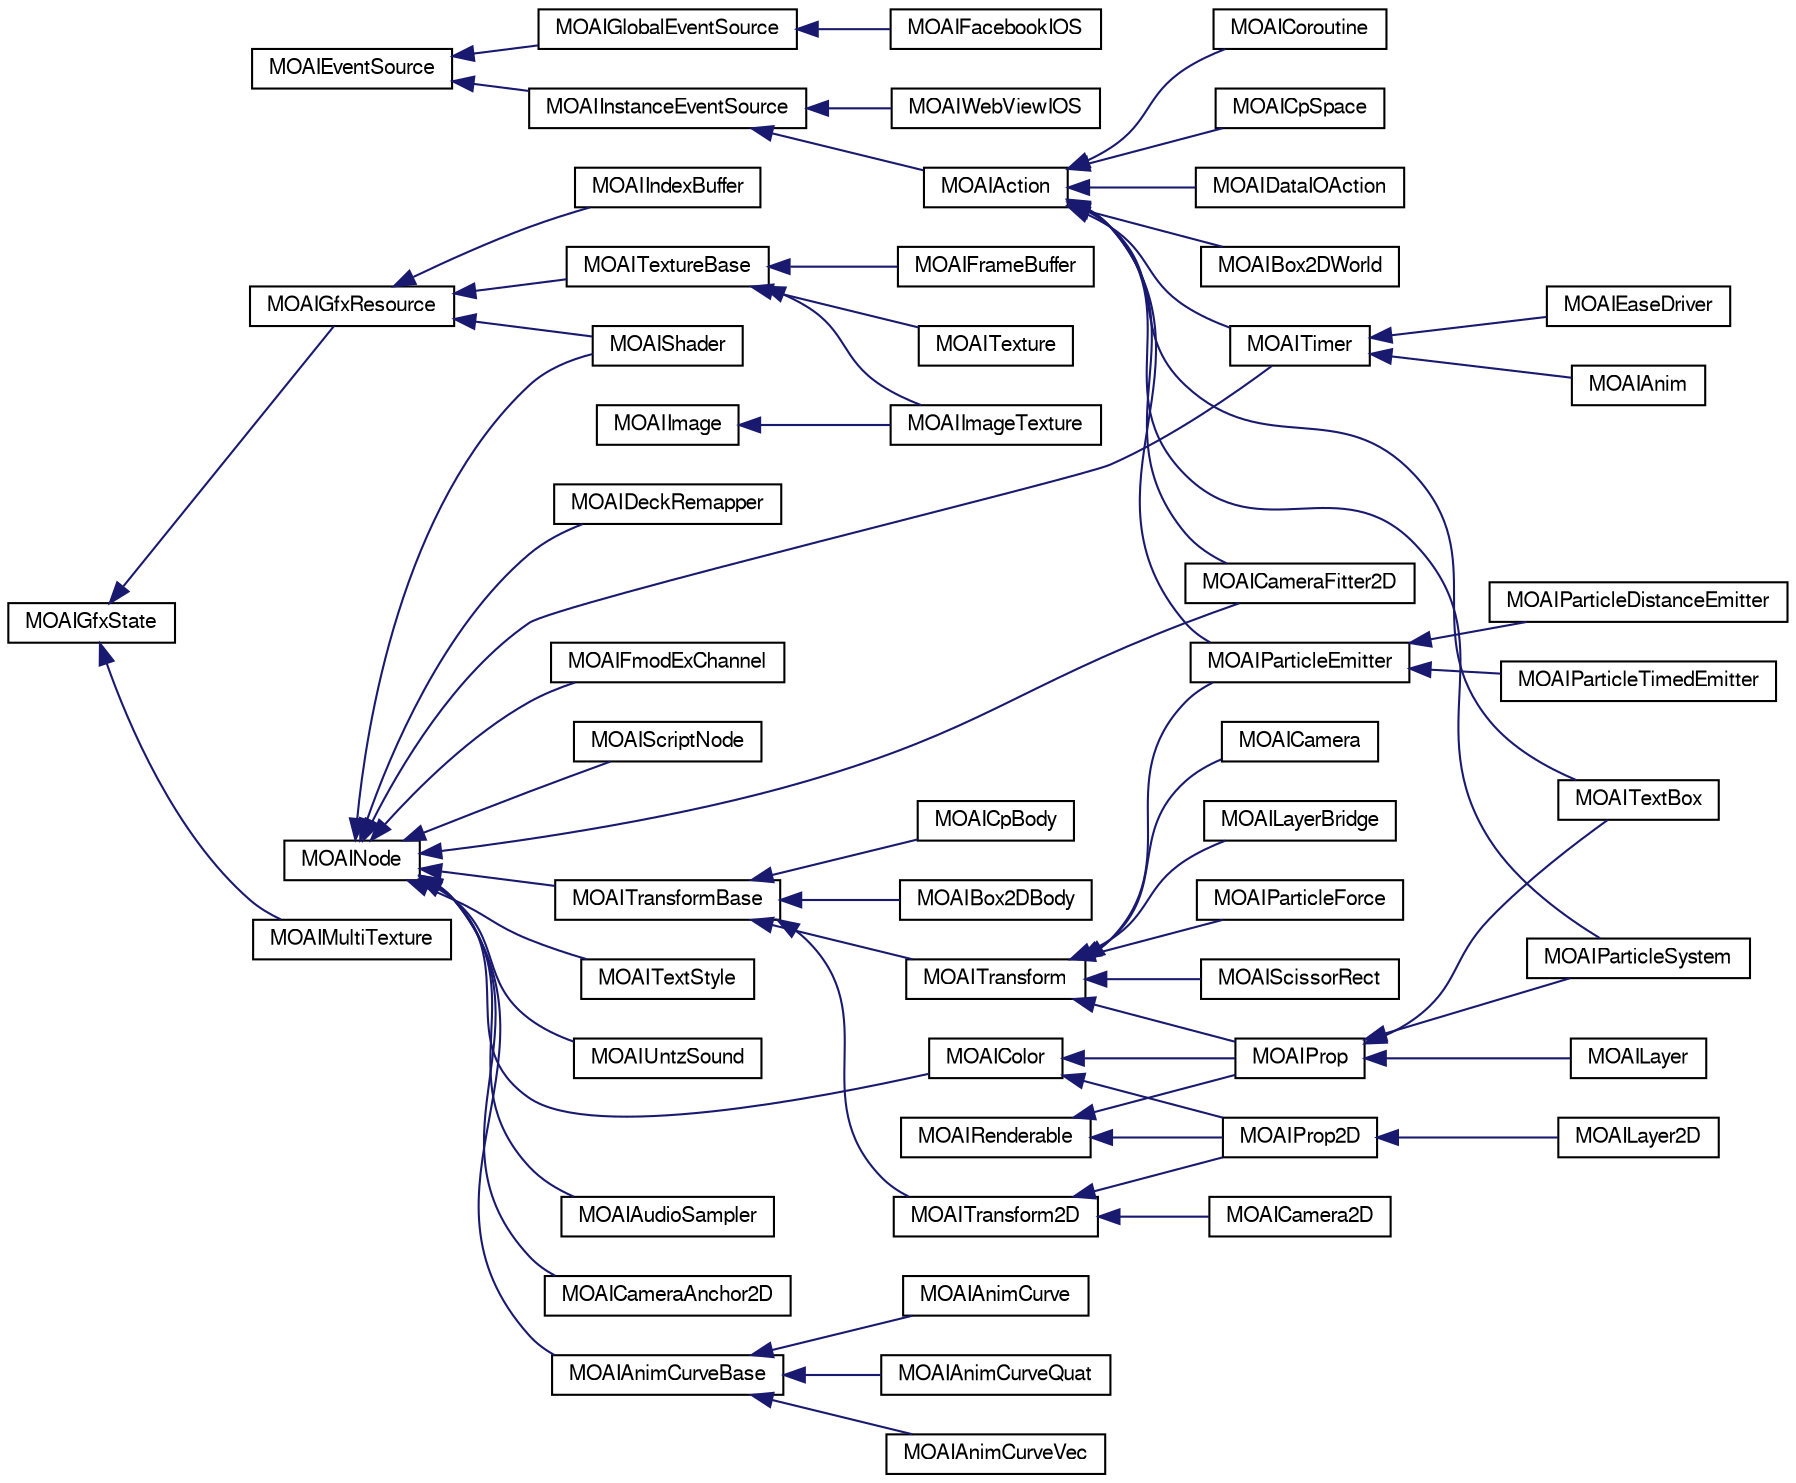 digraph G
{
  edge [fontname="FreeSans",fontsize="10",labelfontname="FreeSans",labelfontsize="10"];
  node [fontname="FreeSans",fontsize="10",shape=record];
  rankdir=LR;
  Node1 [label="MOAIEventSource",height=0.2,width=0.4,color="black", fillcolor="white", style="filled",URL="$class_m_o_a_i_event_source.html",tooltip="Base class for all Lua-bound Moai objects that emit events and have an event table."];
  Node1 -> Node2 [dir=back,color="midnightblue",fontsize="10",style="solid",fontname="FreeSans"];
  Node2 [label="MOAIGlobalEventSource",height=0.2,width=0.4,color="black", fillcolor="white", style="filled",URL="$class_m_o_a_i_global_event_source.html",tooltip="Derivation of MOAIEventSource for global lua objects."];
  Node2 -> Node3 [dir=back,color="midnightblue",fontsize="10",style="solid",fontname="FreeSans"];
  Node3 [label="MOAIFacebookIOS",height=0.2,width=0.4,color="black", fillcolor="white", style="filled",URL="$class_m_o_a_i_facebook_i_o_s.html",tooltip="Wrapper for Facebook integration on iOS devices. Facebook provides social integration for sharing on ..."];
  Node1 -> Node4 [dir=back,color="midnightblue",fontsize="10",style="solid",fontname="FreeSans"];
  Node4 [label="MOAIInstanceEventSource",height=0.2,width=0.4,color="black", fillcolor="white", style="filled",URL="$class_m_o_a_i_instance_event_source.html",tooltip="Derivation of MOAIEventSource for non-global lua objects."];
  Node4 -> Node5 [dir=back,color="midnightblue",fontsize="10",style="solid",fontname="FreeSans"];
  Node5 [label="MOAIAction",height=0.2,width=0.4,color="black", fillcolor="white", style="filled",URL="$class_m_o_a_i_action.html",tooltip="Base class for actions.   	&lt;table cellpadding=&quot;8&quot;&gt;&lt;tr&gt; &lt;td vertical-align=&q..."];
  Node5 -> Node6 [dir=back,color="midnightblue",fontsize="10",style="solid",fontname="FreeSans"];
  Node6 [label="MOAIBox2DWorld",height=0.2,width=0.4,color="black", fillcolor="white", style="filled",URL="$class_m_o_a_i_box2_d_world.html",tooltip="Box2D world.   	&lt;table cellpadding=&quot;8&quot;&gt;&lt;tr&gt; &lt;td vertical-align=&quot;top&quo..."];
  Node5 -> Node7 [dir=back,color="midnightblue",fontsize="10",style="solid",fontname="FreeSans"];
  Node7 [label="MOAICameraFitter2D",height=0.2,width=0.4,color="black", fillcolor="white", style="filled",URL="$class_m_o_a_i_camera_fitter2_d.html",tooltip="Action to dynamically fit a camera transform to a set of targets given a viewport and world space con..."];
  Node5 -> Node8 [dir=back,color="midnightblue",fontsize="10",style="solid",fontname="FreeSans"];
  Node8 [label="MOAICoroutine",height=0.2,width=0.4,color="black", fillcolor="white", style="filled",URL="$class_m_o_a_i_coroutine.html",tooltip="Binds a Lua coroutine to a MOAIAction."];
  Node5 -> Node9 [dir=back,color="midnightblue",fontsize="10",style="solid",fontname="FreeSans"];
  Node9 [label="MOAICpSpace",height=0.2,width=0.4,color="black", fillcolor="white", style="filled",URL="$class_m_o_a_i_cp_space.html",tooltip="Chipmunk Space.   	&lt;table cellpadding=&quot;8&quot;&gt;&lt;tr&gt; &lt;td vertical-align=&quot;top&..."];
  Node5 -> Node10 [dir=back,color="midnightblue",fontsize="10",style="solid",fontname="FreeSans"];
  Node10 [label="MOAIDataIOAction",height=0.2,width=0.4,color="black", fillcolor="white", style="filled",URL="$class_m_o_a_i_data_i_o_action.html",tooltip="Action for asynchronously loading and saving data."];
  Node5 -> Node11 [dir=back,color="midnightblue",fontsize="10",style="solid",fontname="FreeSans"];
  Node11 [label="MOAIParticleEmitter",height=0.2,width=0.4,color="black", fillcolor="white", style="filled",URL="$class_m_o_a_i_particle_emitter.html",tooltip="Particle emitter."];
  Node11 -> Node12 [dir=back,color="midnightblue",fontsize="10",style="solid",fontname="FreeSans"];
  Node12 [label="MOAIParticleDistanceEmitter",height=0.2,width=0.4,color="black", fillcolor="white", style="filled",URL="$class_m_o_a_i_particle_distance_emitter.html",tooltip="Particle emitter."];
  Node11 -> Node13 [dir=back,color="midnightblue",fontsize="10",style="solid",fontname="FreeSans"];
  Node13 [label="MOAIParticleTimedEmitter",height=0.2,width=0.4,color="black", fillcolor="white", style="filled",URL="$class_m_o_a_i_particle_timed_emitter.html",tooltip="Particle emitter."];
  Node5 -> Node14 [dir=back,color="midnightblue",fontsize="10",style="solid",fontname="FreeSans"];
  Node14 [label="MOAIParticleSystem",height=0.2,width=0.4,color="black", fillcolor="white", style="filled",URL="$class_m_o_a_i_particle_system.html",tooltip="Particle system."];
  Node5 -> Node15 [dir=back,color="midnightblue",fontsize="10",style="solid",fontname="FreeSans"];
  Node15 [label="MOAITextBox",height=0.2,width=0.4,color="black", fillcolor="white", style="filled",URL="$class_m_o_a_i_text_box.html"];
  Node5 -> Node16 [dir=back,color="midnightblue",fontsize="10",style="solid",fontname="FreeSans"];
  Node16 [label="MOAITimer",height=0.2,width=0.4,color="black", fillcolor="white", style="filled",URL="$class_m_o_a_i_timer.html",tooltip="Timer class for driving curves and animations.   	&lt;table cellpadding=&quot;8&quot;&gt;&lt;tr&gt; &..."];
  Node16 -> Node17 [dir=back,color="midnightblue",fontsize="10",style="solid",fontname="FreeSans"];
  Node17 [label="MOAIAnim",height=0.2,width=0.4,color="black", fillcolor="white", style="filled",URL="$class_m_o_a_i_anim.html",tooltip="Bind anim curves to nodes and provides timer controls for anim playback."];
  Node16 -> Node18 [dir=back,color="midnightblue",fontsize="10",style="solid",fontname="FreeSans"];
  Node18 [label="MOAIEaseDriver",height=0.2,width=0.4,color="black", fillcolor="white", style="filled",URL="$class_m_o_a_i_ease_driver.html",tooltip="Action that applies simple ease curves to node attributes."];
  Node4 -> Node19 [dir=back,color="midnightblue",fontsize="10",style="solid",fontname="FreeSans"];
  Node19 [label="MOAIWebViewIOS",height=0.2,width=0.4,color="black", fillcolor="white", style="filled",URL="$class_m_o_a_i_web_view_i_o_s.html",tooltip="Wrapper for UIWebView interaction on iOS devices.   	&lt;table cellpadding=&quot;8&quot;&gt;&lt;tr&gt..."];
  Node20 [label="MOAIGfxState",height=0.2,width=0.4,color="black", fillcolor="white", style="filled",URL="$class_m_o_a_i_gfx_state.html",tooltip="Abstract base class for objects that represent changes to graphics state."];
  Node20 -> Node21 [dir=back,color="midnightblue",fontsize="10",style="solid",fontname="FreeSans"];
  Node21 [label="MOAIGfxResource",height=0.2,width=0.4,color="black", fillcolor="white", style="filled",URL="$class_m_o_a_i_gfx_resource.html",tooltip="Base class for graphics resources owned by OpenGL. Implements resource lifecycle including restoratio..."];
  Node21 -> Node22 [dir=back,color="midnightblue",fontsize="10",style="solid",fontname="FreeSans"];
  Node22 [label="MOAIIndexBuffer",height=0.2,width=0.4,color="black", fillcolor="white", style="filled",URL="$class_m_o_a_i_index_buffer.html",tooltip="Index buffer class. Unused at this time."];
  Node21 -> Node23 [dir=back,color="midnightblue",fontsize="10",style="solid",fontname="FreeSans"];
  Node23 [label="MOAIShader",height=0.2,width=0.4,color="black", fillcolor="white", style="filled",URL="$class_m_o_a_i_shader.html",tooltip="Programmable shader class.   	&lt;table cellpadding=&quot;8&quot;&gt;&lt;tr&gt; &lt;td vertical-align..."];
  Node21 -> Node24 [dir=back,color="midnightblue",fontsize="10",style="solid",fontname="FreeSans"];
  Node24 [label="MOAITextureBase",height=0.2,width=0.4,color="black", fillcolor="white", style="filled",URL="$class_m_o_a_i_texture_base.html",tooltip="Base class for texture resources.   	&lt;table cellpadding=&quot;8&quot;&gt;&lt;tr&gt; &lt;td vertica..."];
  Node24 -> Node25 [dir=back,color="midnightblue",fontsize="10",style="solid",fontname="FreeSans"];
  Node25 [label="MOAIFrameBuffer",height=0.2,width=0.4,color="black", fillcolor="white", style="filled",URL="$class_m_o_a_i_frame_buffer.html",tooltip="This is an implementation of a frame buffer that may be attached to a MOAILayer for offscreen renderi..."];
  Node24 -> Node26 [dir=back,color="midnightblue",fontsize="10",style="solid",fontname="FreeSans"];
  Node26 [label="MOAIImageTexture",height=0.2,width=0.4,color="black", fillcolor="white", style="filled",URL="$class_m_o_a_i_image_texture.html",tooltip="Binds an image (CPU memory) to a texture (GPU memory). Regions of the texture (or the entire texture)..."];
  Node24 -> Node27 [dir=back,color="midnightblue",fontsize="10",style="solid",fontname="FreeSans"];
  Node27 [label="MOAITexture",height=0.2,width=0.4,color="black", fillcolor="white", style="filled",URL="$class_m_o_a_i_texture.html",tooltip="Texture class."];
  Node20 -> Node28 [dir=back,color="midnightblue",fontsize="10",style="solid",fontname="FreeSans"];
  Node28 [label="MOAIMultiTexture",height=0.2,width=0.4,color="black", fillcolor="white", style="filled",URL="$class_m_o_a_i_multi_texture.html",tooltip="Attay of textures for multi-texturing."];
  Node29 [label="MOAIImage",height=0.2,width=0.4,color="black", fillcolor="white", style="filled",URL="$class_m_o_a_i_image.html",tooltip="Image/bitmap class.   	&lt;table cellpadding=&quot;8&quot;&gt;&lt;tr&gt; &lt;td vertical-align=&quot;..."];
  Node29 -> Node26 [dir=back,color="midnightblue",fontsize="10",style="solid",fontname="FreeSans"];
  Node30 [label="MOAINode",height=0.2,width=0.4,color="black", fillcolor="white", style="filled",URL="$class_m_o_a_i_node.html",tooltip="Base for all attribute bearing Moai objects and dependency graph nodes."];
  Node30 -> Node31 [dir=back,color="midnightblue",fontsize="10",style="solid",fontname="FreeSans"];
  Node31 [label="MOAIAnimCurveBase",height=0.2,width=0.4,color="black", fillcolor="white", style="filled",URL="$class_m_o_a_i_anim_curve_base.html",tooltip="Piecewise animation function with one input (time) and one output (value). This is the base class for..."];
  Node31 -> Node32 [dir=back,color="midnightblue",fontsize="10",style="solid",fontname="FreeSans"];
  Node32 [label="MOAIAnimCurve",height=0.2,width=0.4,color="black", fillcolor="white", style="filled",URL="$class_m_o_a_i_anim_curve.html",tooltip="Implementation of anim curve for floating point values."];
  Node31 -> Node33 [dir=back,color="midnightblue",fontsize="10",style="solid",fontname="FreeSans"];
  Node33 [label="MOAIAnimCurveQuat",height=0.2,width=0.4,color="black", fillcolor="white", style="filled",URL="$class_m_o_a_i_anim_curve_quat.html",tooltip="Implementation of anim curve for rotation (via quaternion) values."];
  Node31 -> Node34 [dir=back,color="midnightblue",fontsize="10",style="solid",fontname="FreeSans"];
  Node34 [label="MOAIAnimCurveVec",height=0.2,width=0.4,color="black", fillcolor="white", style="filled",URL="$class_m_o_a_i_anim_curve_vec.html",tooltip="Implementation of anim curve for 3D vector values."];
  Node30 -> Node35 [dir=back,color="midnightblue",fontsize="10",style="solid",fontname="FreeSans"];
  Node35 [label="MOAIAudioSampler",height=0.2,width=0.4,color="black", fillcolor="white", style="filled",URL="$class_m_o_a_i_audio_sampler.html",tooltip="Audio sampler singleton."];
  Node30 -> Node36 [dir=back,color="midnightblue",fontsize="10",style="solid",fontname="FreeSans"];
  Node36 [label="MOAICameraAnchor2D",height=0.2,width=0.4,color="black", fillcolor="white", style="filled",URL="$class_m_o_a_i_camera_anchor2_d.html",tooltip="Attaches fitting information to a transform. Used by MOAICameraFitter2D."];
  Node30 -> Node7 [dir=back,color="midnightblue",fontsize="10",style="solid",fontname="FreeSans"];
  Node30 -> Node37 [dir=back,color="midnightblue",fontsize="10",style="solid",fontname="FreeSans"];
  Node37 [label="MOAIColor",height=0.2,width=0.4,color="black", fillcolor="white", style="filled",URL="$class_m_o_a_i_color.html",tooltip="Color vector with animation helper methods.   	&lt;table cellpadding=&quot;8&quot;&gt;&lt;tr&gt; &lt;..."];
  Node37 -> Node38 [dir=back,color="midnightblue",fontsize="10",style="solid",fontname="FreeSans"];
  Node38 [label="MOAIProp",height=0.2,width=0.4,color="black", fillcolor="white", style="filled",URL="$class_m_o_a_i_prop.html",tooltip="Base class for props.   	&lt;table cellpadding=&quot;8&quot;&gt;&lt;tr&gt; &lt;td vertical-align=&quo..."];
  Node38 -> Node39 [dir=back,color="midnightblue",fontsize="10",style="solid",fontname="FreeSans"];
  Node39 [label="MOAILayer",height=0.2,width=0.4,color="black", fillcolor="white", style="filled",URL="$class_m_o_a_i_layer.html",tooltip="Scene controls class.   	&lt;table cellpadding=&quot;8&quot;&gt;&lt;tr&gt; &lt;td vertical-align=&quo..."];
  Node38 -> Node14 [dir=back,color="midnightblue",fontsize="10",style="solid",fontname="FreeSans"];
  Node38 -> Node15 [dir=back,color="midnightblue",fontsize="10",style="solid",fontname="FreeSans"];
  Node37 -> Node40 [dir=back,color="midnightblue",fontsize="10",style="solid",fontname="FreeSans"];
  Node40 [label="MOAIProp2D",height=0.2,width=0.4,color="black", fillcolor="white", style="filled",URL="$class_m_o_a_i_prop2_d.html",tooltip="2D prop."];
  Node40 -> Node41 [dir=back,color="midnightblue",fontsize="10",style="solid",fontname="FreeSans"];
  Node41 [label="MOAILayer2D",height=0.2,width=0.4,color="black", fillcolor="white", style="filled",URL="$class_m_o_a_i_layer2_d.html",tooltip="2D layer.   	&lt;table cellpadding=&quot;8&quot;&gt;&lt;tr&gt; &lt;td vertical-align=&quot;top&quot;&..."];
  Node30 -> Node42 [dir=back,color="midnightblue",fontsize="10",style="solid",fontname="FreeSans"];
  Node42 [label="MOAIDeckRemapper",height=0.2,width=0.4,color="black", fillcolor="white", style="filled",URL="$class_m_o_a_i_deck_remapper.html",tooltip="Remap deck indices. Most useful for controlling animated tiles in tilemaps. All indices are exposed a..."];
  Node30 -> Node43 [dir=back,color="midnightblue",fontsize="10",style="solid",fontname="FreeSans"];
  Node43 [label="MOAIFmodExChannel",height=0.2,width=0.4,color="black", fillcolor="white", style="filled",URL="$class_m_o_a_i_fmod_ex_channel.html",tooltip="FMOD singleton."];
  Node30 -> Node44 [dir=back,color="midnightblue",fontsize="10",style="solid",fontname="FreeSans"];
  Node44 [label="MOAIScriptNode",height=0.2,width=0.4,color="black", fillcolor="white", style="filled",URL="$class_m_o_a_i_script_node.html",tooltip="User scriptable dependency node. User may specify Lua callback to handle node updating as well as cus..."];
  Node30 -> Node23 [dir=back,color="midnightblue",fontsize="10",style="solid",fontname="FreeSans"];
  Node30 -> Node45 [dir=back,color="midnightblue",fontsize="10",style="solid",fontname="FreeSans"];
  Node45 [label="MOAITextStyle",height=0.2,width=0.4,color="black", fillcolor="white", style="filled",URL="$class_m_o_a_i_text_style.html",tooltip="Represents a style that may be applied to a text box or a secion of text in a text box using a style ..."];
  Node30 -> Node16 [dir=back,color="midnightblue",fontsize="10",style="solid",fontname="FreeSans"];
  Node30 -> Node46 [dir=back,color="midnightblue",fontsize="10",style="solid",fontname="FreeSans"];
  Node46 [label="MOAITransformBase",height=0.2,width=0.4,color="black", fillcolor="white", style="filled",URL="$class_m_o_a_i_transform_base.html",tooltip="Base class for 2D affine transforms.   	&lt;table cellpadding=&quot;8&quot;&gt;&lt;tr&gt; &lt;td vert..."];
  Node46 -> Node47 [dir=back,color="midnightblue",fontsize="10",style="solid",fontname="FreeSans"];
  Node47 [label="MOAIBox2DBody",height=0.2,width=0.4,color="black", fillcolor="white", style="filled",URL="$class_m_o_a_i_box2_d_body.html",tooltip="Box2D body.   	&lt;table cellpadding=&quot;8&quot;&gt;&lt;tr&gt; &lt;td vertical-align=&quot;top&quot..."];
  Node46 -> Node48 [dir=back,color="midnightblue",fontsize="10",style="solid",fontname="FreeSans"];
  Node48 [label="MOAICpBody",height=0.2,width=0.4,color="black", fillcolor="white", style="filled",URL="$class_m_o_a_i_cp_body.html",tooltip="Chipmunk Body.   	&lt;table cellpadding=&quot;8&quot;&gt;&lt;tr&gt; &lt;td vertical-align=&quot;top&q..."];
  Node46 -> Node49 [dir=back,color="midnightblue",fontsize="10",style="solid",fontname="FreeSans"];
  Node49 [label="MOAITransform",height=0.2,width=0.4,color="black", fillcolor="white", style="filled",URL="$class_m_o_a_i_transform.html",tooltip="Transformation hierarchy node.   	&lt;table cellpadding=&quot;8&quot;&gt;&lt;tr&gt; &lt;td vertical-a..."];
  Node49 -> Node50 [dir=back,color="midnightblue",fontsize="10",style="solid",fontname="FreeSans"];
  Node50 [label="MOAICamera",height=0.2,width=0.4,color="black", fillcolor="white", style="filled",URL="$class_m_o_a_i_camera.html",tooltip="Perspective or orthographic camera."];
  Node49 -> Node51 [dir=back,color="midnightblue",fontsize="10",style="solid",fontname="FreeSans"];
  Node51 [label="MOAILayerBridge",height=0.2,width=0.4,color="black", fillcolor="white", style="filled",URL="$class_m_o_a_i_layer_bridge.html",tooltip="2D transform for connecting transforms across scenes. Useful for HUD overlay items and map pins..."];
  Node49 -> Node11 [dir=back,color="midnightblue",fontsize="10",style="solid",fontname="FreeSans"];
  Node49 -> Node52 [dir=back,color="midnightblue",fontsize="10",style="solid",fontname="FreeSans"];
  Node52 [label="MOAIParticleForce",height=0.2,width=0.4,color="black", fillcolor="white", style="filled",URL="$class_m_o_a_i_particle_force.html",tooltip="Particle force.   	&lt;table cellpadding=&quot;8&quot;&gt;&lt;tr&gt; &lt;td vertical-align=&quot;top&..."];
  Node49 -> Node38 [dir=back,color="midnightblue",fontsize="10",style="solid",fontname="FreeSans"];
  Node49 -> Node53 [dir=back,color="midnightblue",fontsize="10",style="solid",fontname="FreeSans"];
  Node53 [label="MOAIScissorRect",height=0.2,width=0.4,color="black", fillcolor="white", style="filled",URL="$class_m_o_a_i_scissor_rect.html",tooltip="Class for clipping props when drawing."];
  Node46 -> Node54 [dir=back,color="midnightblue",fontsize="10",style="solid",fontname="FreeSans"];
  Node54 [label="MOAITransform2D",height=0.2,width=0.4,color="black", fillcolor="white", style="filled",URL="$class_m_o_a_i_transform2_d.html",tooltip="2D transformation hierarchy node.   	&lt;table cellpadding=&quot;8&quot;&gt;&lt;tr&gt; &lt;td vertica..."];
  Node54 -> Node55 [dir=back,color="midnightblue",fontsize="10",style="solid",fontname="FreeSans"];
  Node55 [label="MOAICamera2D",height=0.2,width=0.4,color="black", fillcolor="white", style="filled",URL="$class_m_o_a_i_camera2_d.html",tooltip="2D camera."];
  Node54 -> Node40 [dir=back,color="midnightblue",fontsize="10",style="solid",fontname="FreeSans"];
  Node30 -> Node56 [dir=back,color="midnightblue",fontsize="10",style="solid",fontname="FreeSans"];
  Node56 [label="MOAIUntzSound",height=0.2,width=0.4,color="black", fillcolor="white", style="filled",URL="$class_m_o_a_i_untz_sound.html",tooltip="Untz sound object.   	&lt;table cellpadding=&quot;8&quot;&gt;&lt;tr&gt; &lt;td vertical-align=&quot;t..."];
  Node57 [label="MOAIRenderable",height=0.2,width=0.4,color="black", fillcolor="white", style="filled",URL="$class_m_o_a_i_renderable.html",tooltip="Abstract base class for objects that can be rendered by MOAIRenderMgr."];
  Node57 -> Node38 [dir=back,color="midnightblue",fontsize="10",style="solid",fontname="FreeSans"];
  Node57 -> Node40 [dir=back,color="midnightblue",fontsize="10",style="solid",fontname="FreeSans"];
}
